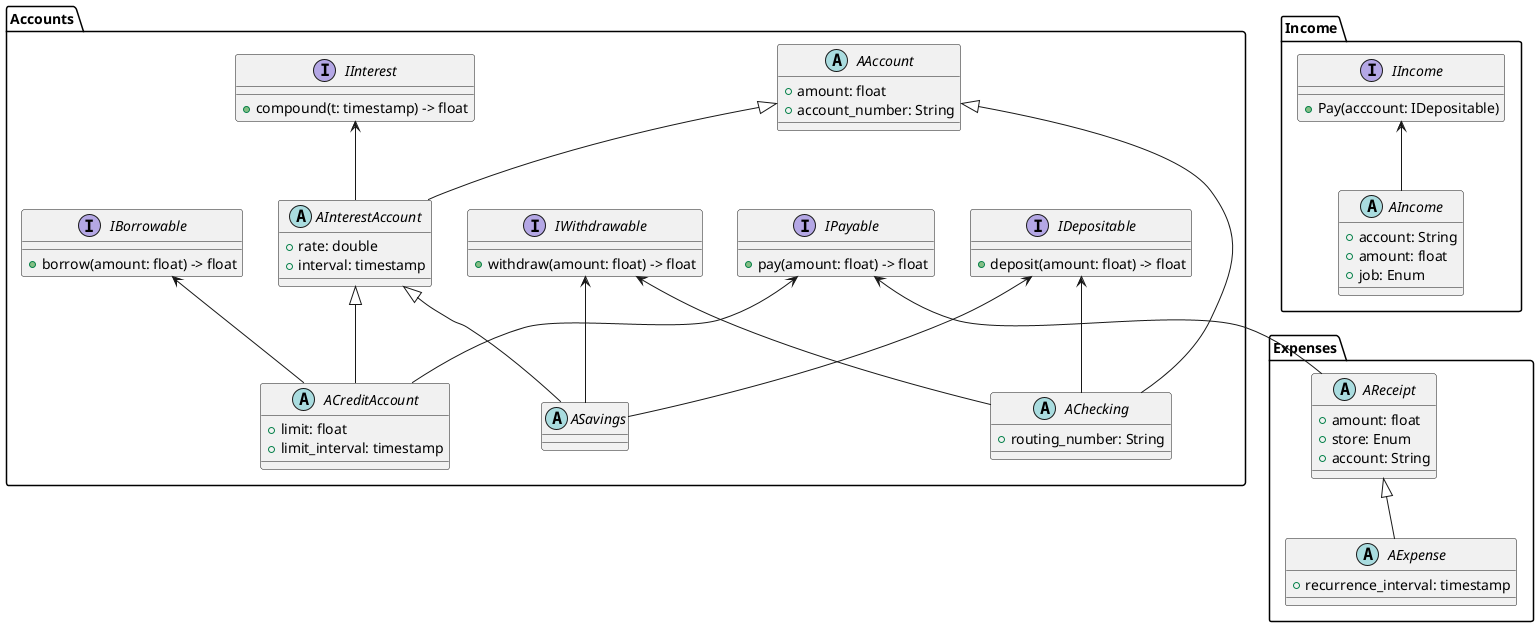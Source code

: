 @startuml
package Accounts {
    interface IDepositable {
    + deposit(amount: float) -> float
    }

    interface IWithdrawable {
    + withdraw(amount: float) -> float
    }

    interface IPayable {
    + pay(amount: float) -> float
    }

    interface IBorrowable {
    + borrow(amount: float) -> float
    }

    abstract class AAccount {
    + amount: float
    + account_number: String
    }

    interface IInterest {
    + compound(t: timestamp) -> float
    }

    abstract class AInterestAccount {
    + rate: double
    + interval: timestamp
    }

    IInterest <-- AInterestAccount
    AAccount <|-- AInterestAccount

    abstract class ACreditAccount {
    + limit: float
    + limit_interval: timestamp
    }

    IBorrowable <-- ACreditAccount
    IPayable <-- ACreditAccount
    AInterestAccount <|-- ACreditAccount

    abstract class ASavings {
    }

    IDepositable <-- ASavings
    IWithdrawable <-- ASavings
    AInterestAccount <|-- ASavings

    abstract class AChecking {
    + routing_number: String
    }

    IDepositable <-- AChecking
    IWithdrawable <-- AChecking
    AAccount <|-- AChecking
}

package Expenses {
    abstract class AReceipt {
    + amount: float
    + store: Enum
    + account: String
    }
    IPayable <-- AReceipt

    abstract class AExpense {
    + recurrence_interval: timestamp
    }

    AReceipt <|-- AExpense
}

package Income {
    interface IIncome {
    + Pay(acccount: IDepositable)
    }

    abstract class AIncome {
    + account: String
    + amount: float
    + job: Enum
    }

    IIncome <-- AIncome
}
@enduml